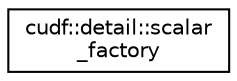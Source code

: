 digraph "Graphical Class Hierarchy"
{
  edge [fontname="Helvetica",fontsize="10",labelfontname="Helvetica",labelfontsize="10"];
  node [fontname="Helvetica",fontsize="10",shape=record];
  rankdir="LR";
  Node0 [label="cudf::detail::scalar\l_factory",height=0.2,width=0.4,color="black", fillcolor="white", style="filled",URL="$structcudf_1_1detail_1_1scalar__factory.html"];
}
